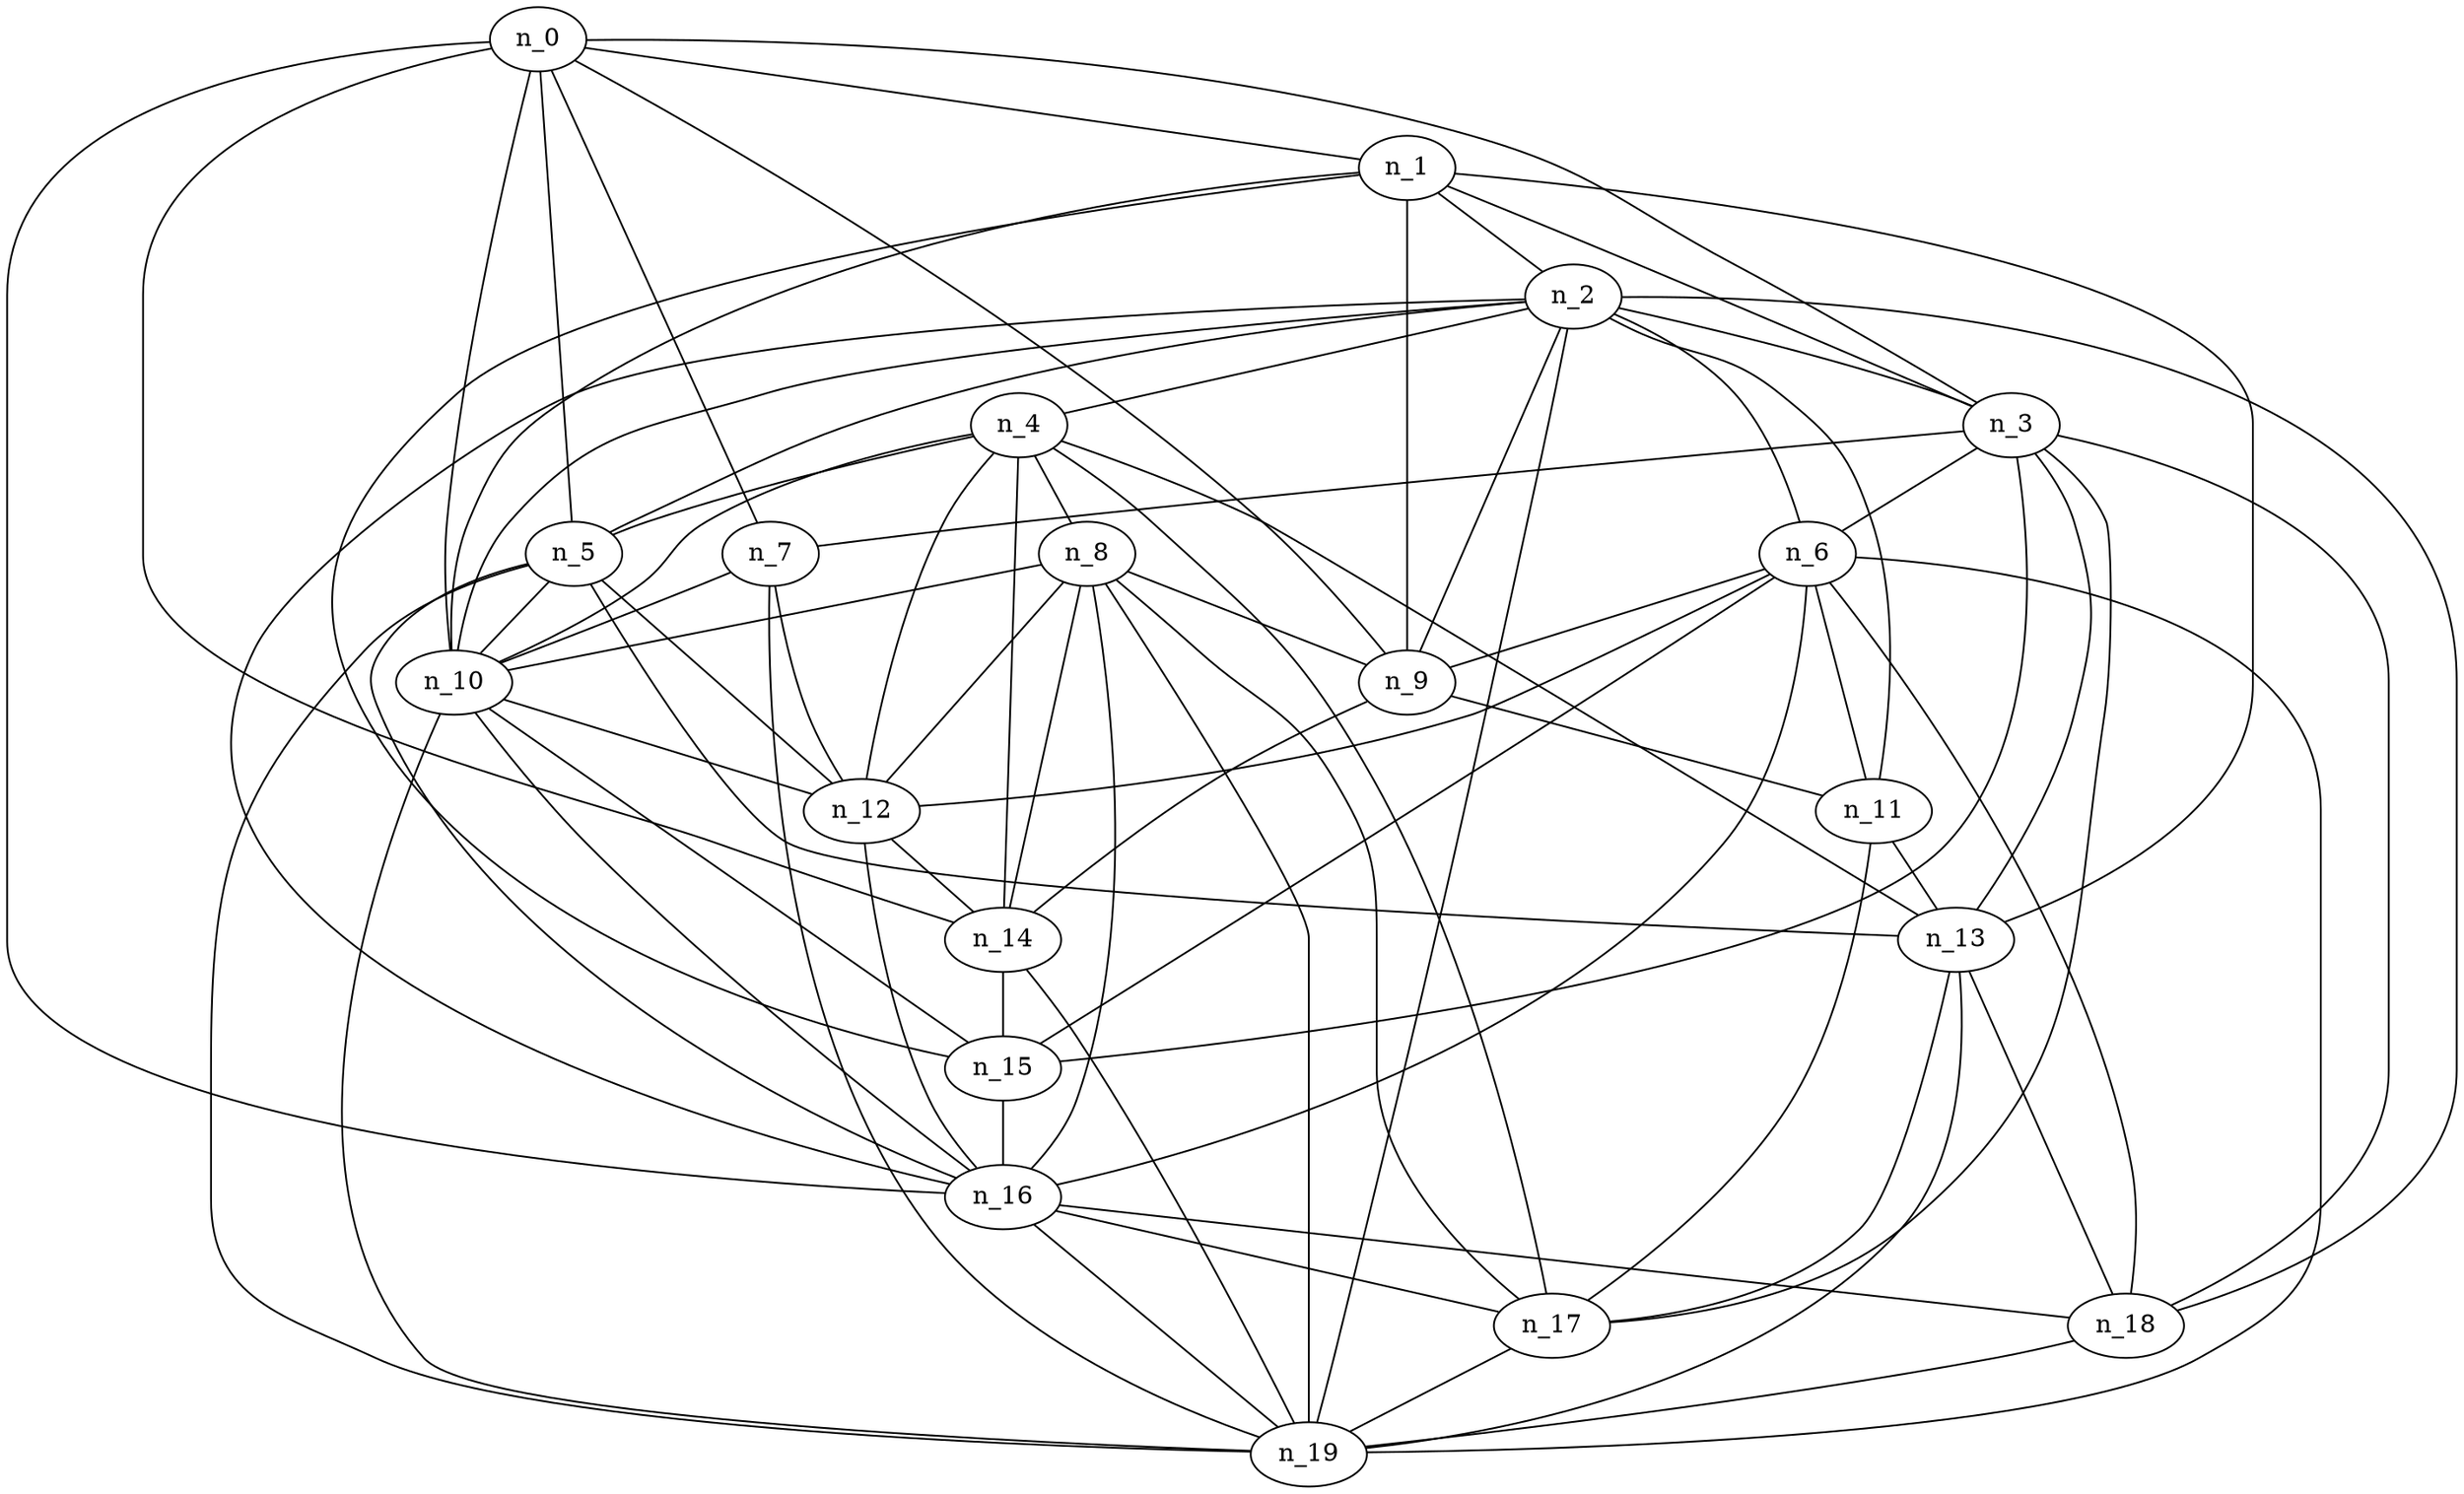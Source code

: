 graph grafoErdosRenyi_20_80  {
n_0;
n_1;
n_2;
n_3;
n_4;
n_5;
n_6;
n_7;
n_8;
n_9;
n_10;
n_11;
n_12;
n_13;
n_14;
n_15;
n_16;
n_17;
n_18;
n_19;
n_0 -- n_1;
n_5 -- n_10;
n_2 -- n_4;
n_10 -- n_12;
n_8 -- n_17;
n_6 -- n_11;
n_2 -- n_3;
n_0 -- n_3;
n_13 -- n_19;
n_0 -- n_7;
n_5 -- n_13;
n_4 -- n_10;
n_3 -- n_18;
n_2 -- n_10;
n_4 -- n_5;
n_8 -- n_14;
n_9 -- n_14;
n_12 -- n_16;
n_10 -- n_19;
n_8 -- n_16;
n_4 -- n_14;
n_3 -- n_7;
n_1 -- n_9;
n_3 -- n_15;
n_6 -- n_16;
n_11 -- n_17;
n_12 -- n_14;
n_6 -- n_12;
n_6 -- n_18;
n_1 -- n_3;
n_6 -- n_9;
n_7 -- n_12;
n_4 -- n_12;
n_10 -- n_15;
n_16 -- n_18;
n_8 -- n_19;
n_18 -- n_19;
n_0 -- n_5;
n_15 -- n_16;
n_0 -- n_10;
n_10 -- n_16;
n_4 -- n_13;
n_3 -- n_17;
n_14 -- n_19;
n_16 -- n_17;
n_2 -- n_16;
n_2 -- n_19;
n_2 -- n_11;
n_16 -- n_19;
n_11 -- n_13;
n_7 -- n_10;
n_2 -- n_9;
n_17 -- n_19;
n_2 -- n_18;
n_7 -- n_19;
n_1 -- n_10;
n_5 -- n_19;
n_1 -- n_15;
n_0 -- n_16;
n_1 -- n_2;
n_4 -- n_17;
n_8 -- n_10;
n_9 -- n_11;
n_8 -- n_12;
n_1 -- n_13;
n_2 -- n_5;
n_6 -- n_19;
n_5 -- n_12;
n_3 -- n_13;
n_5 -- n_16;
n_3 -- n_6;
n_8 -- n_9;
n_14 -- n_15;
n_0 -- n_9;
n_13 -- n_17;
n_4 -- n_8;
n_6 -- n_15;
n_0 -- n_14;
n_13 -- n_18;
n_2 -- n_6;
}